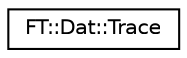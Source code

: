 digraph "Graphical Class Hierarchy"
{
 // LATEX_PDF_SIZE
  edge [fontname="Helvetica",fontsize="10",labelfontname="Helvetica",labelfontsize="10"];
  node [fontname="Helvetica",fontsize="10",shape=record];
  rankdir="LR";
  Node0 [label="FT::Dat::Trace",height=0.2,width=0.4,color="black", fillcolor="white", style="filled",URL="$d2/dfc/structFT_1_1Dat_1_1Trace.html",tooltip="used for tracing stack outputs for backprop algorithm."];
}
